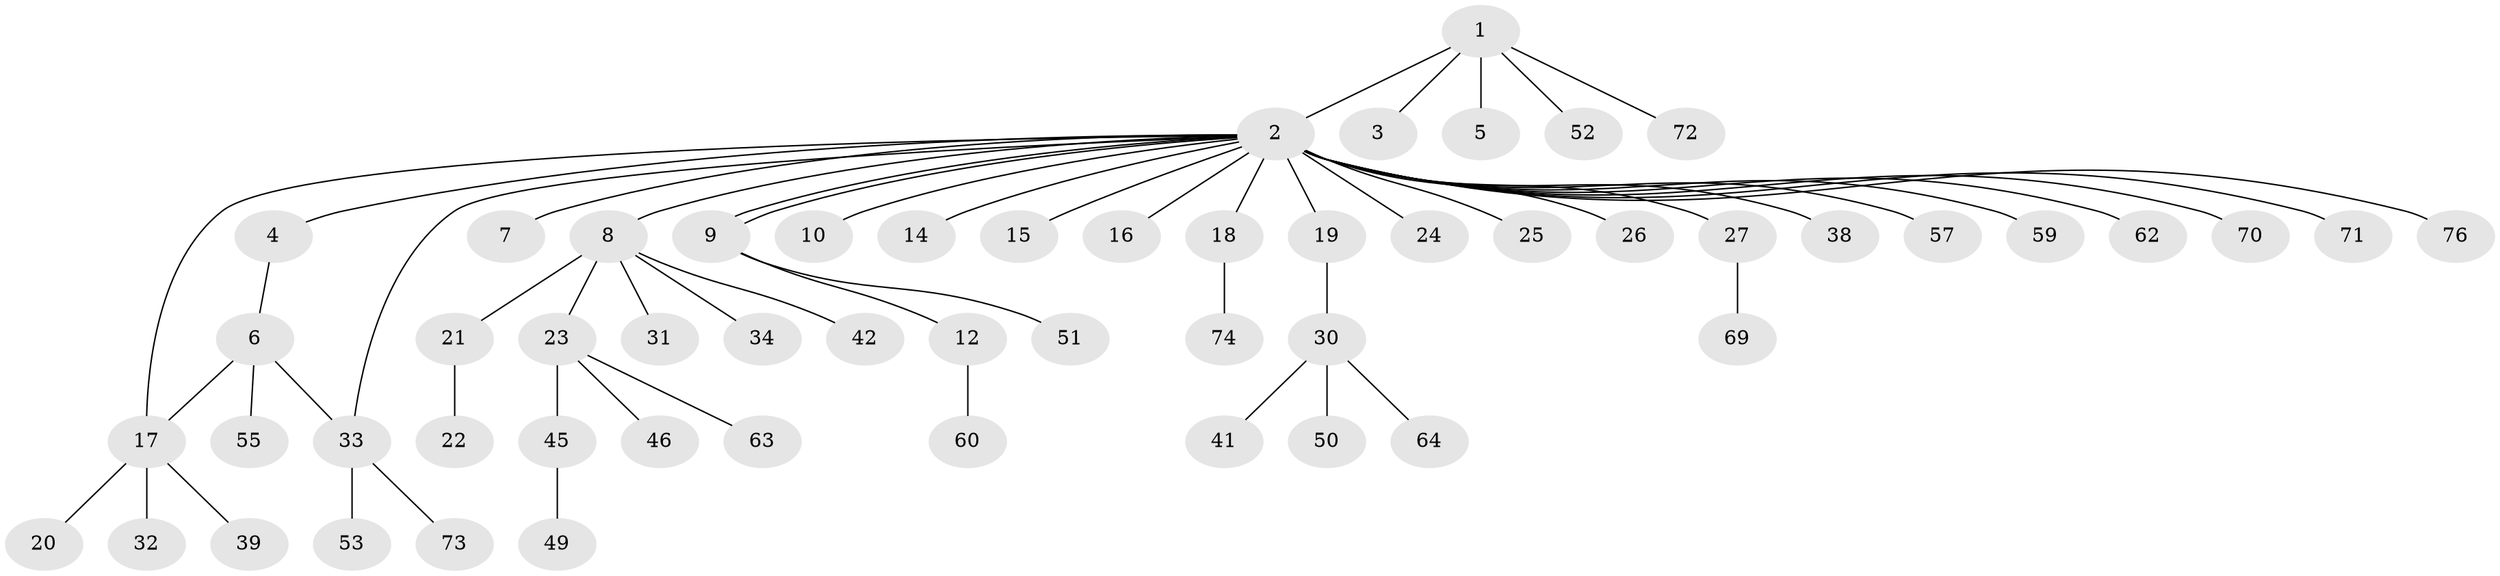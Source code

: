 // original degree distribution, {6: 0.025974025974025976, 24: 0.012987012987012988, 2: 0.19480519480519481, 5: 0.03896103896103896, 1: 0.6233766233766234, 7: 0.012987012987012988, 4: 0.012987012987012988, 3: 0.07792207792207792}
// Generated by graph-tools (version 1.1) at 2025/41/03/06/25 10:41:51]
// undirected, 55 vertices, 57 edges
graph export_dot {
graph [start="1"]
  node [color=gray90,style=filled];
  1 [super="+56"];
  2 [super="+11"];
  3 [super="+47"];
  4;
  5 [super="+37"];
  6 [super="+29"];
  7;
  8 [super="+58"];
  9;
  10;
  12 [super="+13"];
  14 [super="+66"];
  15 [super="+28"];
  16;
  17 [super="+54"];
  18 [super="+36"];
  19;
  20;
  21;
  22 [super="+77"];
  23 [super="+65"];
  24 [super="+35"];
  25 [super="+75"];
  26 [super="+43"];
  27 [super="+44"];
  30 [super="+40"];
  31 [super="+61"];
  32;
  33 [super="+48"];
  34 [super="+67"];
  38;
  39;
  41;
  42;
  45;
  46;
  49 [super="+68"];
  50;
  51;
  52;
  53;
  55;
  57;
  59;
  60;
  62;
  63;
  64;
  69;
  70;
  71;
  72;
  73;
  74;
  76;
  1 -- 2;
  1 -- 3;
  1 -- 5;
  1 -- 52;
  1 -- 72;
  2 -- 4;
  2 -- 7;
  2 -- 8;
  2 -- 9;
  2 -- 9;
  2 -- 10;
  2 -- 14;
  2 -- 15;
  2 -- 17;
  2 -- 18;
  2 -- 19;
  2 -- 24;
  2 -- 25;
  2 -- 26;
  2 -- 27;
  2 -- 33;
  2 -- 38;
  2 -- 57;
  2 -- 62;
  2 -- 70;
  2 -- 71;
  2 -- 76;
  2 -- 16;
  2 -- 59;
  4 -- 6;
  6 -- 17;
  6 -- 33;
  6 -- 55;
  8 -- 21;
  8 -- 23;
  8 -- 31;
  8 -- 34;
  8 -- 42;
  9 -- 12;
  9 -- 51;
  12 -- 60;
  17 -- 20;
  17 -- 32;
  17 -- 39;
  18 -- 74;
  19 -- 30;
  21 -- 22;
  23 -- 45;
  23 -- 46;
  23 -- 63;
  27 -- 69;
  30 -- 41;
  30 -- 64;
  30 -- 50;
  33 -- 53;
  33 -- 73;
  45 -- 49;
}
